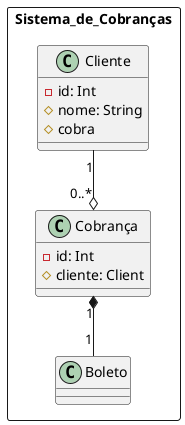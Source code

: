 @startuml sisDeCobrança
  package Sistema_de_Cobranças <<rectangle>> {
    class Cliente {
      - id: Int
      # nome: String
      # cobra
    }
    class Cobrança {
      - id: Int
      # cliente: Client
    }
    Cliente "1" --o "0..*" Cobrança
    class Boleto {}
    Cobrança "1" *-- "1" Boleto
  }
@enduml